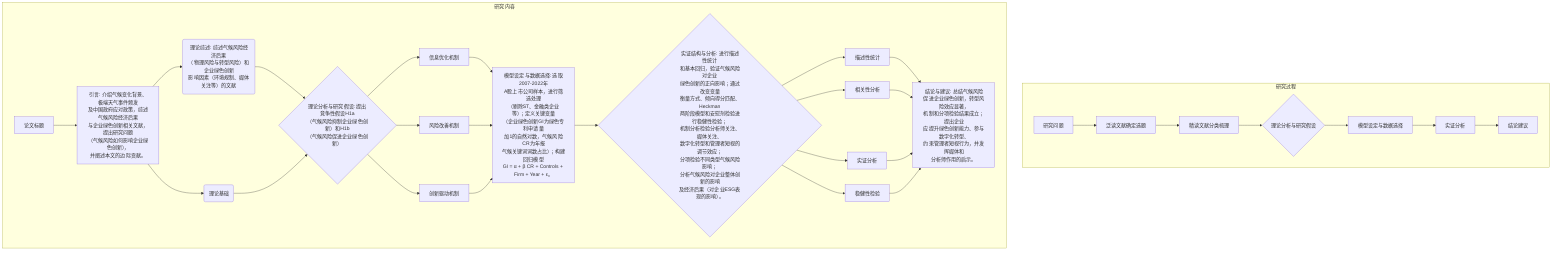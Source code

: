 graph TD
    subgraph 研究过程
        A[研究问题] --> B[泛读文献确定选题]
        B --> C[精读文献分类梳理]
        C --> D{理论分析与研究假设}
        D --> E[模型设定与数据选择]
        E --> F[实证分析]
        F --> G[结论建议]
    end

    subgraph 研究内容
        H[论文标题] --> I[引言: 介绍气候变化背景、极端天气事件频发<br>及中国政府应对政策，综述气候风险经济后果<br>与企业绿色创新相关文献，提出研究问题<br>（气候风险如何影响企业绿色创新），<br>并阐述本文的边际贡献。]
        I --> J(理论综述: 综述气候风险经济后果<br>（物理风险与转型风险）和企业绿色创新<br>影响因素（环境规制、媒体关注等）的文献)
        I --> K(理论基础)
        J & K --> L{理论分析与研究假设: 提出竞争性假设H1a<br>（气候风险抑制企业绿色创新）和H1b<br>（气候风险促进企业绿色创新）}
        L --> L1[信息优化机制]
        L --> L2[风险改善机制]
        L --> L3[创新驱动机制]
        L1 & L2 & L3 --> M[模型设定与数据选择: 选取2007-2022年<br>A股上市公司样本，进行筛选处理<br>（剔除ST、金融类企业等）；定义关键变量<br>（企业绿色创新GI为绿色专利申请量<br>加1的自然对数，气候风险CR为年报<br>气候关键词词数占比）；构建回归模型<br>GI = α + β CR + Controls + Firm + Year + ε。]
        M --> N{实证结构与分析: 进行描述性统计<br>和基本回归，验证气候风险对企业<br>绿色创新的正向影响；通过改变变量<br>衡量方式、倾向得分匹配、Heckman<br>两阶段模型和安慰剂检验进行稳健性检验；<br>机制分析检验分析师关注、媒体关注、<br>数字化转型和管理者短视的调节效应；<br>分项检验不同类型气候风险影响；<br>分析气候风险对企业整体创新的影响<br>及经济后果（对企业ESG表现的影响）。}
        N --> O1[描述性统计]
        N --> O2[相关性分析]
        N --> O3[实证分析]
        N --> O4[稳健性检验]
        O1 & O2 & O3 & O4 --> P[结论与建议: 总结气候风险<br>促进企业绿色创新，转型风险效应显著，<br>机制和分项检验结果成立；提出企业<br>应提升绿色创新能力、参与数字化转型、<br>约束管理者短视行为，并发挥媒体和<br>分析师作用的启示。]
    end